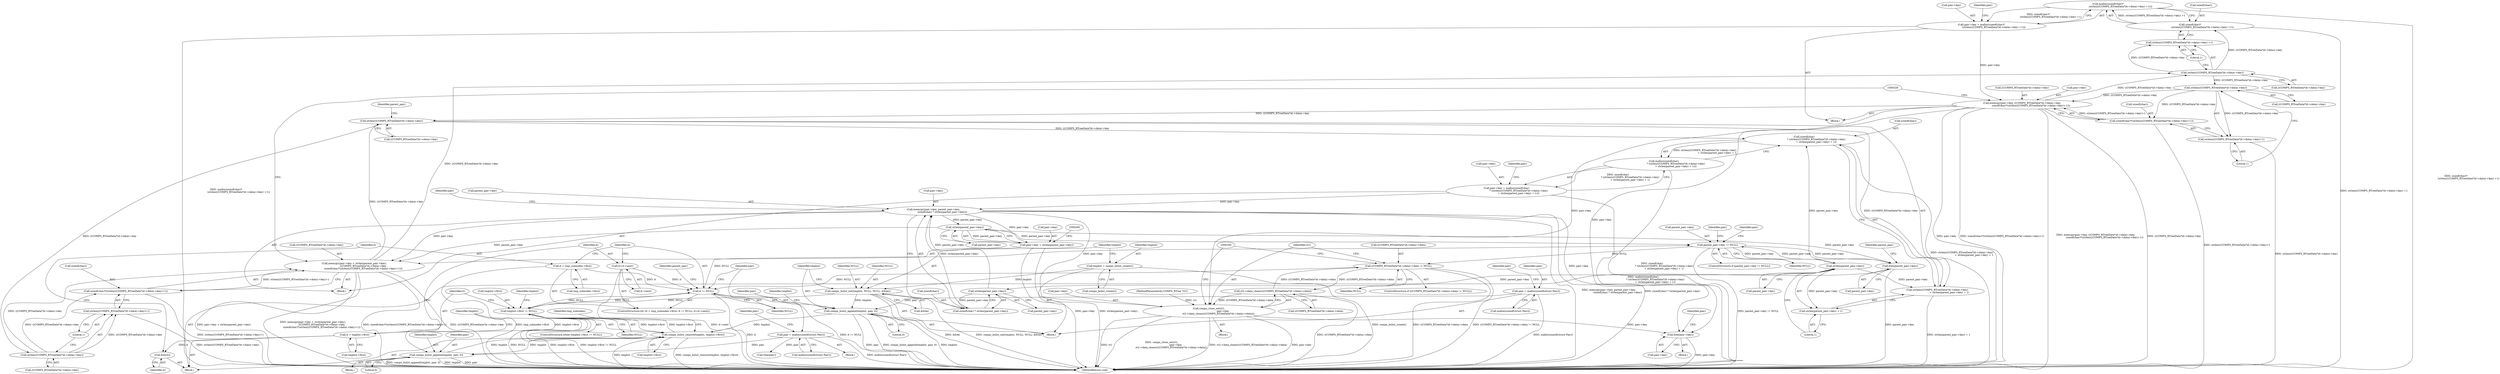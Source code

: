 digraph "0_libcomps_e3a5d056633677959ad924a51758876d415e7046_2@API" {
"1000284" [label="(Call,malloc(sizeof(char)*\n                                (strlen(((COMPS_RTreeData*)it->data)->key) +1)))"];
"1000285" [label="(Call,sizeof(char)*\n                                (strlen(((COMPS_RTreeData*)it->data)->key) +1))"];
"1000289" [label="(Call,strlen(((COMPS_RTreeData*)it->data)->key))"];
"1000249" [label="(Call,memcpy(pair->key + strlen(parent_pair->key),\n                       ((COMPS_RTreeData*)it->data)->key,\n                       sizeof(char)*(strlen(((COMPS_RTreeData*)it->data)->key)+1)))"];
"1000235" [label="(Call,memcpy(pair->key, parent_pair->key,\n                       sizeof(char) * strlen(parent_pair->key)))"];
"1000212" [label="(Call,pair->key = malloc(sizeof(char)\n                               * (strlen(((COMPS_RTreeData*)it->data)->key)\n                               + strlen(parent_pair->key) + 1)))"];
"1000216" [label="(Call,malloc(sizeof(char)\n                               * (strlen(((COMPS_RTreeData*)it->data)->key)\n                               + strlen(parent_pair->key) + 1)))"];
"1000217" [label="(Call,sizeof(char)\n                               * (strlen(((COMPS_RTreeData*)it->data)->key)\n                               + strlen(parent_pair->key) + 1))"];
"1000221" [label="(Call,strlen(((COMPS_RTreeData*)it->data)->key))"];
"1000298" [label="(Call,memcpy(pair->key, ((COMPS_RTreeData*)it->data)->key,\n                       sizeof(char)*(strlen(((COMPS_RTreeData*)it->data)->key)+1)))"];
"1000280" [label="(Call,pair->key = malloc(sizeof(char)*\n                                (strlen(((COMPS_RTreeData*)it->data)->key) +1)))"];
"1000284" [label="(Call,malloc(sizeof(char)*\n                                (strlen(((COMPS_RTreeData*)it->data)->key) +1)))"];
"1000313" [label="(Call,strlen(((COMPS_RTreeData*)it->data)->key))"];
"1000309" [label="(Call,sizeof(char)*(strlen(((COMPS_RTreeData*)it->data)->key)+1))"];
"1000230" [label="(Call,strlen(parent_pair->key))"];
"1000206" [label="(Call,parent_pair->key != NULL)"];
"1000369" [label="(Call,free(parent_pair->key))"];
"1000254" [label="(Call,strlen(parent_pair->key))"];
"1000180" [label="(Call,it != NULL)"];
"1000183" [label="(Call,it=it->next)"];
"1000175" [label="(Call,it = tmp_subnodes->first)"];
"1000323" [label="(Call,((COMPS_RTreeData*)it->data)->data != NULL)"];
"1000338" [label="(Call,rt2->data_cloner(((COMPS_RTreeData*)it->data)->data))"];
"1000140" [label="(Call,tmplist->first != NULL)"];
"1000151" [label="(Call,comps_hslist_remove(tmplist, tmplist->first))"];
"1000357" [label="(Call,comps_hslist_append(tmplist, pair, 0))"];
"1000189" [label="(Call,pair = malloc(sizeof(struct Pair)))"];
"1000135" [label="(Call,comps_hslist_append(tmplist, pair, 0))"];
"1000129" [label="(Call,comps_hslist_init(tmplist, NULL, NULL, &free))"];
"1000126" [label="(Call,tmplist = comps_hslist_create())"];
"1000109" [label="(Call,pair = malloc(sizeof(struct Pair)))"];
"1000245" [label="(Call,strlen(parent_pair->key))"];
"1000242" [label="(Call,sizeof(char) * strlen(parent_pair->key))"];
"1000269" [label="(Call,strlen(((COMPS_RTreeData*)it->data)->key))"];
"1000265" [label="(Call,sizeof(char)*(strlen(((COMPS_RTreeData*)it->data)->key)+1))"];
"1000288" [label="(Call,strlen(((COMPS_RTreeData*)it->data)->key) +1)"];
"1000312" [label="(Call,strlen(((COMPS_RTreeData*)it->data)->key)+1)"];
"1000250" [label="(Call,pair->key + strlen(parent_pair->key))"];
"1000220" [label="(Call,strlen(((COMPS_RTreeData*)it->data)->key)\n                               + strlen(parent_pair->key) + 1)"];
"1000229" [label="(Call,strlen(parent_pair->key) + 1)"];
"1000146" [label="(Call,it = tmplist->first)"];
"1000172" [label="(Call,free(it))"];
"1000333" [label="(Call,comps_rtree_set(rt1,\n                                    pair->key,\n                        rt2->data_cloner(((COMPS_RTreeData*)it->data)->data)))"];
"1000363" [label="(Call,free(pair->key))"];
"1000268" [label="(Call,strlen(((COMPS_RTreeData*)it->data)->key)+1)"];
"1000104" [label="(Block,)"];
"1000110" [label="(Identifier,pair)"];
"1000364" [label="(Call,pair->key)"];
"1000172" [label="(Call,free(it))"];
"1000281" [label="(Call,pair->key)"];
"1000132" [label="(Identifier,NULL)"];
"1000234" [label="(Literal,1)"];
"1000130" [label="(Identifier,tmplist)"];
"1000270" [label="(Call,((COMPS_RTreeData*)it->data)->key)"];
"1000268" [label="(Call,strlen(((COMPS_RTreeData*)it->data)->key)+1)"];
"1000180" [label="(Call,it != NULL)"];
"1000251" [label="(Call,pair->key)"];
"1000196" [label="(Identifier,pair)"];
"1000314" [label="(Call,((COMPS_RTreeData*)it->data)->key)"];
"1000242" [label="(Call,sizeof(char) * strlen(parent_pair->key))"];
"1000116" [label="(Identifier,pair)"];
"1000175" [label="(Call,it = tmp_subnodes->first)"];
"1000334" [label="(Identifier,rt1)"];
"1000378" [label="(MethodReturn,void)"];
"1000176" [label="(Identifier,it)"];
"1000131" [label="(Identifier,NULL)"];
"1000137" [label="(Identifier,pair)"];
"1000280" [label="(Call,pair->key = malloc(sizeof(char)*\n                                (strlen(((COMPS_RTreeData*)it->data)->key) +1)))"];
"1000212" [label="(Call,pair->key = malloc(sizeof(char)\n                               * (strlen(((COMPS_RTreeData*)it->data)->key)\n                               + strlen(parent_pair->key) + 1)))"];
"1000188" [label="(Block,)"];
"1000181" [label="(Identifier,it)"];
"1000321" [label="(Literal,1)"];
"1000285" [label="(Call,sizeof(char)*\n                                (strlen(((COMPS_RTreeData*)it->data)->key) +1))"];
"1000377" [label="(Identifier,tmplist)"];
"1000182" [label="(Identifier,NULL)"];
"1000152" [label="(Identifier,tmplist)"];
"1000246" [label="(Call,parent_pair->key)"];
"1000368" [label="(Identifier,pair)"];
"1000243" [label="(Call,sizeof(char))"];
"1000367" [label="(Call,free(pair))"];
"1000309" [label="(Call,sizeof(char)*(strlen(((COMPS_RTreeData*)it->data)->key)+1))"];
"1000331" [label="(Identifier,NULL)"];
"1000207" [label="(Call,parent_pair->key)"];
"1000222" [label="(Call,((COMPS_RTreeData*)it->data)->key)"];
"1000279" [label="(Block,)"];
"1000362" [label="(Block,)"];
"1000289" [label="(Call,strlen(((COMPS_RTreeData*)it->data)->key))"];
"1000126" [label="(Call,tmplist = comps_hslist_create())"];
"1000151" [label="(Call,comps_hslist_remove(tmplist, tmplist->first))"];
"1000313" [label="(Call,strlen(((COMPS_RTreeData*)it->data)->key))"];
"1000216" [label="(Call,malloc(sizeof(char)\n                               * (strlen(((COMPS_RTreeData*)it->data)->key)\n                               + strlen(parent_pair->key) + 1)))"];
"1000360" [label="(Literal,0)"];
"1000147" [label="(Identifier,it)"];
"1000148" [label="(Call,tmplist->first)"];
"1000239" [label="(Call,parent_pair->key)"];
"1000145" [label="(Block,)"];
"1000177" [label="(Call,tmp_subnodes->first)"];
"1000359" [label="(Identifier,pair)"];
"1000146" [label="(Call,it = tmplist->first)"];
"1000357" [label="(Call,comps_hslist_append(tmplist, pair, 0))"];
"1000220" [label="(Call,strlen(((COMPS_RTreeData*)it->data)->key)\n                               + strlen(parent_pair->key) + 1)"];
"1000356" [label="(Block,)"];
"1000286" [label="(Call,sizeof(char))"];
"1000111" [label="(Call,malloc(sizeof(struct Pair)))"];
"1000269" [label="(Call,strlen(((COMPS_RTreeData*)it->data)->key))"];
"1000133" [label="(Call,&free)"];
"1000312" [label="(Call,strlen(((COMPS_RTreeData*)it->data)->key)+1)"];
"1000370" [label="(Call,parent_pair->key)"];
"1000139" [label="(ControlStructure,while (tmplist->first != NULL))"];
"1000338" [label="(Call,rt2->data_cloner(((COMPS_RTreeData*)it->data)->data))"];
"1000374" [label="(Identifier,parent_pair)"];
"1000250" [label="(Call,pair->key + strlen(parent_pair->key))"];
"1000297" [label="(Literal,1)"];
"1000191" [label="(Call,malloc(sizeof(struct Pair)))"];
"1000332" [label="(Block,)"];
"1000333" [label="(Call,comps_rtree_set(rt1,\n                                    pair->key,\n                        rt2->data_cloner(((COMPS_RTreeData*)it->data)->data)))"];
"1000206" [label="(Call,parent_pair->key != NULL)"];
"1000153" [label="(Call,tmplist->first)"];
"1000236" [label="(Call,pair->key)"];
"1000230" [label="(Call,strlen(parent_pair->key))"];
"1000277" [label="(Literal,1)"];
"1000282" [label="(Identifier,pair)"];
"1000363" [label="(Call,free(pair->key))"];
"1000232" [label="(Identifier,parent_pair)"];
"1000335" [label="(Call,pair->key)"];
"1000218" [label="(Call,sizeof(char))"];
"1000358" [label="(Identifier,tmplist)"];
"1000221" [label="(Call,strlen(((COMPS_RTreeData*)it->data)->key))"];
"1000140" [label="(Call,tmplist->first != NULL)"];
"1000245" [label="(Call,strlen(parent_pair->key))"];
"1000324" [label="(Call,((COMPS_RTreeData*)it->data)->data)"];
"1000266" [label="(Call,sizeof(char))"];
"1000235" [label="(Call,memcpy(pair->key, parent_pair->key,\n                       sizeof(char) * strlen(parent_pair->key)))"];
"1000371" [label="(Identifier,parent_pair)"];
"1000129" [label="(Call,comps_hslist_init(tmplist, NULL, NULL, &free))"];
"1000135" [label="(Call,comps_hslist_append(tmplist, pair, 0))"];
"1000214" [label="(Identifier,pair)"];
"1000136" [label="(Identifier,tmplist)"];
"1000369" [label="(Call,free(parent_pair->key))"];
"1000249" [label="(Call,memcpy(pair->key + strlen(parent_pair->key),\n                       ((COMPS_RTreeData*)it->data)->key,\n                       sizeof(char)*(strlen(((COMPS_RTreeData*)it->data)->key)+1)))"];
"1000144" [label="(Identifier,NULL)"];
"1000184" [label="(Identifier,it)"];
"1000229" [label="(Call,strlen(parent_pair->key) + 1)"];
"1000300" [label="(Identifier,pair)"];
"1000339" [label="(Call,((COMPS_RTreeData*)it->data)->data)"];
"1000128" [label="(Call,comps_hslist_create())"];
"1000190" [label="(Identifier,pair)"];
"1000258" [label="(Call,((COMPS_RTreeData*)it->data)->key)"];
"1000138" [label="(Literal,0)"];
"1000322" [label="(ControlStructure,if (((COMPS_RTreeData*)it->data)->data != NULL))"];
"1000185" [label="(Call,it->next)"];
"1000157" [label="(Identifier,tmp_subnodes)"];
"1000211" [label="(Block,)"];
"1000183" [label="(Call,it=it->next)"];
"1000290" [label="(Call,((COMPS_RTreeData*)it->data)->key)"];
"1000255" [label="(Call,parent_pair->key)"];
"1000231" [label="(Call,parent_pair->key)"];
"1000299" [label="(Call,pair->key)"];
"1000298" [label="(Call,memcpy(pair->key, ((COMPS_RTreeData*)it->data)->key,\n                       sizeof(char)*(strlen(((COMPS_RTreeData*)it->data)->key)+1)))"];
"1000265" [label="(Call,sizeof(char)*(strlen(((COMPS_RTreeData*)it->data)->key)+1))"];
"1000310" [label="(Call,sizeof(char))"];
"1000205" [label="(ControlStructure,if (parent_pair->key != NULL))"];
"1000323" [label="(Call,((COMPS_RTreeData*)it->data)->data != NULL)"];
"1000284" [label="(Call,malloc(sizeof(char)*\n                                (strlen(((COMPS_RTreeData*)it->data)->key) +1)))"];
"1000102" [label="(MethodParameterIn,COMPS_RTree *rt1)"];
"1000174" [label="(ControlStructure,for (it = tmp_subnodes->first; it != NULL; it=it->next))"];
"1000210" [label="(Identifier,NULL)"];
"1000237" [label="(Identifier,pair)"];
"1000142" [label="(Identifier,tmplist)"];
"1000213" [label="(Call,pair->key)"];
"1000217" [label="(Call,sizeof(char)\n                               * (strlen(((COMPS_RTreeData*)it->data)->key)\n                               + strlen(parent_pair->key) + 1))"];
"1000252" [label="(Identifier,pair)"];
"1000109" [label="(Call,pair = malloc(sizeof(struct Pair)))"];
"1000127" [label="(Identifier,tmplist)"];
"1000302" [label="(Call,((COMPS_RTreeData*)it->data)->key)"];
"1000141" [label="(Call,tmplist->first)"];
"1000254" [label="(Call,strlen(parent_pair->key))"];
"1000189" [label="(Call,pair = malloc(sizeof(struct Pair)))"];
"1000173" [label="(Identifier,it)"];
"1000288" [label="(Call,strlen(((COMPS_RTreeData*)it->data)->key) +1)"];
"1000284" -> "1000280"  [label="AST: "];
"1000284" -> "1000285"  [label="CFG: "];
"1000285" -> "1000284"  [label="AST: "];
"1000280" -> "1000284"  [label="CFG: "];
"1000284" -> "1000378"  [label="DDG: sizeof(char)*\n                                (strlen(((COMPS_RTreeData*)it->data)->key) +1)"];
"1000284" -> "1000280"  [label="DDG: sizeof(char)*\n                                (strlen(((COMPS_RTreeData*)it->data)->key) +1)"];
"1000285" -> "1000284"  [label="DDG: strlen(((COMPS_RTreeData*)it->data)->key) +1"];
"1000285" -> "1000288"  [label="CFG: "];
"1000286" -> "1000285"  [label="AST: "];
"1000288" -> "1000285"  [label="AST: "];
"1000285" -> "1000378"  [label="DDG: strlen(((COMPS_RTreeData*)it->data)->key) +1"];
"1000289" -> "1000285"  [label="DDG: ((COMPS_RTreeData*)it->data)->key"];
"1000289" -> "1000288"  [label="AST: "];
"1000289" -> "1000290"  [label="CFG: "];
"1000290" -> "1000289"  [label="AST: "];
"1000297" -> "1000289"  [label="CFG: "];
"1000289" -> "1000288"  [label="DDG: ((COMPS_RTreeData*)it->data)->key"];
"1000249" -> "1000289"  [label="DDG: ((COMPS_RTreeData*)it->data)->key"];
"1000298" -> "1000289"  [label="DDG: ((COMPS_RTreeData*)it->data)->key"];
"1000289" -> "1000313"  [label="DDG: ((COMPS_RTreeData*)it->data)->key"];
"1000249" -> "1000211"  [label="AST: "];
"1000249" -> "1000265"  [label="CFG: "];
"1000250" -> "1000249"  [label="AST: "];
"1000258" -> "1000249"  [label="AST: "];
"1000265" -> "1000249"  [label="AST: "];
"1000326" -> "1000249"  [label="CFG: "];
"1000249" -> "1000378"  [label="DDG: sizeof(char)*(strlen(((COMPS_RTreeData*)it->data)->key)+1)"];
"1000249" -> "1000378"  [label="DDG: ((COMPS_RTreeData*)it->data)->key"];
"1000249" -> "1000378"  [label="DDG: pair->key + strlen(parent_pair->key)"];
"1000249" -> "1000378"  [label="DDG: memcpy(pair->key + strlen(parent_pair->key),\n                       ((COMPS_RTreeData*)it->data)->key,\n                       sizeof(char)*(strlen(((COMPS_RTreeData*)it->data)->key)+1))"];
"1000249" -> "1000221"  [label="DDG: ((COMPS_RTreeData*)it->data)->key"];
"1000235" -> "1000249"  [label="DDG: pair->key"];
"1000254" -> "1000249"  [label="DDG: parent_pair->key"];
"1000269" -> "1000249"  [label="DDG: ((COMPS_RTreeData*)it->data)->key"];
"1000265" -> "1000249"  [label="DDG: strlen(((COMPS_RTreeData*)it->data)->key)+1"];
"1000235" -> "1000211"  [label="AST: "];
"1000235" -> "1000242"  [label="CFG: "];
"1000236" -> "1000235"  [label="AST: "];
"1000239" -> "1000235"  [label="AST: "];
"1000242" -> "1000235"  [label="AST: "];
"1000252" -> "1000235"  [label="CFG: "];
"1000235" -> "1000378"  [label="DDG: memcpy(pair->key, parent_pair->key,\n                       sizeof(char) * strlen(parent_pair->key))"];
"1000235" -> "1000378"  [label="DDG: sizeof(char) * strlen(parent_pair->key)"];
"1000212" -> "1000235"  [label="DDG: pair->key"];
"1000245" -> "1000235"  [label="DDG: parent_pair->key"];
"1000242" -> "1000235"  [label="DDG: strlen(parent_pair->key)"];
"1000235" -> "1000250"  [label="DDG: pair->key"];
"1000235" -> "1000254"  [label="DDG: parent_pair->key"];
"1000235" -> "1000333"  [label="DDG: pair->key"];
"1000235" -> "1000363"  [label="DDG: pair->key"];
"1000212" -> "1000211"  [label="AST: "];
"1000212" -> "1000216"  [label="CFG: "];
"1000213" -> "1000212"  [label="AST: "];
"1000216" -> "1000212"  [label="AST: "];
"1000237" -> "1000212"  [label="CFG: "];
"1000212" -> "1000378"  [label="DDG: malloc(sizeof(char)\n                               * (strlen(((COMPS_RTreeData*)it->data)->key)\n                               + strlen(parent_pair->key) + 1))"];
"1000216" -> "1000212"  [label="DDG: sizeof(char)\n                               * (strlen(((COMPS_RTreeData*)it->data)->key)\n                               + strlen(parent_pair->key) + 1)"];
"1000216" -> "1000217"  [label="CFG: "];
"1000217" -> "1000216"  [label="AST: "];
"1000216" -> "1000378"  [label="DDG: sizeof(char)\n                               * (strlen(((COMPS_RTreeData*)it->data)->key)\n                               + strlen(parent_pair->key) + 1)"];
"1000217" -> "1000216"  [label="DDG: strlen(((COMPS_RTreeData*)it->data)->key)\n                               + strlen(parent_pair->key) + 1"];
"1000217" -> "1000220"  [label="CFG: "];
"1000218" -> "1000217"  [label="AST: "];
"1000220" -> "1000217"  [label="AST: "];
"1000217" -> "1000378"  [label="DDG: strlen(((COMPS_RTreeData*)it->data)->key)\n                               + strlen(parent_pair->key) + 1"];
"1000221" -> "1000217"  [label="DDG: ((COMPS_RTreeData*)it->data)->key"];
"1000230" -> "1000217"  [label="DDG: parent_pair->key"];
"1000221" -> "1000220"  [label="AST: "];
"1000221" -> "1000222"  [label="CFG: "];
"1000222" -> "1000221"  [label="AST: "];
"1000232" -> "1000221"  [label="CFG: "];
"1000221" -> "1000220"  [label="DDG: ((COMPS_RTreeData*)it->data)->key"];
"1000298" -> "1000221"  [label="DDG: ((COMPS_RTreeData*)it->data)->key"];
"1000221" -> "1000269"  [label="DDG: ((COMPS_RTreeData*)it->data)->key"];
"1000298" -> "1000279"  [label="AST: "];
"1000298" -> "1000309"  [label="CFG: "];
"1000299" -> "1000298"  [label="AST: "];
"1000302" -> "1000298"  [label="AST: "];
"1000309" -> "1000298"  [label="AST: "];
"1000326" -> "1000298"  [label="CFG: "];
"1000298" -> "1000378"  [label="DDG: pair->key"];
"1000298" -> "1000378"  [label="DDG: sizeof(char)*(strlen(((COMPS_RTreeData*)it->data)->key)+1)"];
"1000298" -> "1000378"  [label="DDG: memcpy(pair->key, ((COMPS_RTreeData*)it->data)->key,\n                       sizeof(char)*(strlen(((COMPS_RTreeData*)it->data)->key)+1))"];
"1000298" -> "1000378"  [label="DDG: ((COMPS_RTreeData*)it->data)->key"];
"1000280" -> "1000298"  [label="DDG: pair->key"];
"1000313" -> "1000298"  [label="DDG: ((COMPS_RTreeData*)it->data)->key"];
"1000309" -> "1000298"  [label="DDG: strlen(((COMPS_RTreeData*)it->data)->key)+1"];
"1000298" -> "1000333"  [label="DDG: pair->key"];
"1000298" -> "1000363"  [label="DDG: pair->key"];
"1000280" -> "1000279"  [label="AST: "];
"1000281" -> "1000280"  [label="AST: "];
"1000300" -> "1000280"  [label="CFG: "];
"1000280" -> "1000378"  [label="DDG: malloc(sizeof(char)*\n                                (strlen(((COMPS_RTreeData*)it->data)->key) +1))"];
"1000313" -> "1000312"  [label="AST: "];
"1000313" -> "1000314"  [label="CFG: "];
"1000314" -> "1000313"  [label="AST: "];
"1000321" -> "1000313"  [label="CFG: "];
"1000313" -> "1000309"  [label="DDG: ((COMPS_RTreeData*)it->data)->key"];
"1000313" -> "1000312"  [label="DDG: ((COMPS_RTreeData*)it->data)->key"];
"1000309" -> "1000312"  [label="CFG: "];
"1000310" -> "1000309"  [label="AST: "];
"1000312" -> "1000309"  [label="AST: "];
"1000309" -> "1000378"  [label="DDG: strlen(((COMPS_RTreeData*)it->data)->key)+1"];
"1000230" -> "1000229"  [label="AST: "];
"1000230" -> "1000231"  [label="CFG: "];
"1000231" -> "1000230"  [label="AST: "];
"1000234" -> "1000230"  [label="CFG: "];
"1000230" -> "1000220"  [label="DDG: parent_pair->key"];
"1000230" -> "1000229"  [label="DDG: parent_pair->key"];
"1000206" -> "1000230"  [label="DDG: parent_pair->key"];
"1000230" -> "1000245"  [label="DDG: parent_pair->key"];
"1000206" -> "1000205"  [label="AST: "];
"1000206" -> "1000210"  [label="CFG: "];
"1000207" -> "1000206"  [label="AST: "];
"1000210" -> "1000206"  [label="AST: "];
"1000214" -> "1000206"  [label="CFG: "];
"1000282" -> "1000206"  [label="CFG: "];
"1000206" -> "1000378"  [label="DDG: parent_pair->key != NULL"];
"1000369" -> "1000206"  [label="DDG: parent_pair->key"];
"1000254" -> "1000206"  [label="DDG: parent_pair->key"];
"1000180" -> "1000206"  [label="DDG: NULL"];
"1000206" -> "1000323"  [label="DDG: NULL"];
"1000206" -> "1000369"  [label="DDG: parent_pair->key"];
"1000369" -> "1000145"  [label="AST: "];
"1000369" -> "1000370"  [label="CFG: "];
"1000370" -> "1000369"  [label="AST: "];
"1000374" -> "1000369"  [label="CFG: "];
"1000369" -> "1000378"  [label="DDG: parent_pair->key"];
"1000254" -> "1000369"  [label="DDG: parent_pair->key"];
"1000254" -> "1000250"  [label="AST: "];
"1000254" -> "1000255"  [label="CFG: "];
"1000255" -> "1000254"  [label="AST: "];
"1000250" -> "1000254"  [label="CFG: "];
"1000254" -> "1000250"  [label="DDG: parent_pair->key"];
"1000180" -> "1000174"  [label="AST: "];
"1000180" -> "1000182"  [label="CFG: "];
"1000181" -> "1000180"  [label="AST: "];
"1000182" -> "1000180"  [label="AST: "];
"1000190" -> "1000180"  [label="CFG: "];
"1000371" -> "1000180"  [label="CFG: "];
"1000180" -> "1000378"  [label="DDG: it"];
"1000180" -> "1000378"  [label="DDG: it != NULL"];
"1000180" -> "1000140"  [label="DDG: NULL"];
"1000183" -> "1000180"  [label="DDG: it"];
"1000175" -> "1000180"  [label="DDG: it"];
"1000323" -> "1000180"  [label="DDG: NULL"];
"1000140" -> "1000180"  [label="DDG: NULL"];
"1000183" -> "1000174"  [label="AST: "];
"1000183" -> "1000185"  [label="CFG: "];
"1000184" -> "1000183"  [label="AST: "];
"1000185" -> "1000183"  [label="AST: "];
"1000181" -> "1000183"  [label="CFG: "];
"1000183" -> "1000378"  [label="DDG: it->next"];
"1000175" -> "1000174"  [label="AST: "];
"1000175" -> "1000177"  [label="CFG: "];
"1000176" -> "1000175"  [label="AST: "];
"1000177" -> "1000175"  [label="AST: "];
"1000181" -> "1000175"  [label="CFG: "];
"1000175" -> "1000378"  [label="DDG: tmp_subnodes->first"];
"1000323" -> "1000322"  [label="AST: "];
"1000323" -> "1000331"  [label="CFG: "];
"1000324" -> "1000323"  [label="AST: "];
"1000331" -> "1000323"  [label="AST: "];
"1000334" -> "1000323"  [label="CFG: "];
"1000350" -> "1000323"  [label="CFG: "];
"1000323" -> "1000378"  [label="DDG: ((COMPS_RTreeData*)it->data)->data"];
"1000323" -> "1000378"  [label="DDG: ((COMPS_RTreeData*)it->data)->data != NULL"];
"1000338" -> "1000323"  [label="DDG: ((COMPS_RTreeData*)it->data)->data"];
"1000323" -> "1000338"  [label="DDG: ((COMPS_RTreeData*)it->data)->data"];
"1000338" -> "1000333"  [label="AST: "];
"1000338" -> "1000339"  [label="CFG: "];
"1000339" -> "1000338"  [label="AST: "];
"1000333" -> "1000338"  [label="CFG: "];
"1000338" -> "1000378"  [label="DDG: ((COMPS_RTreeData*)it->data)->data"];
"1000338" -> "1000333"  [label="DDG: ((COMPS_RTreeData*)it->data)->data"];
"1000140" -> "1000139"  [label="AST: "];
"1000140" -> "1000144"  [label="CFG: "];
"1000141" -> "1000140"  [label="AST: "];
"1000144" -> "1000140"  [label="AST: "];
"1000147" -> "1000140"  [label="CFG: "];
"1000377" -> "1000140"  [label="CFG: "];
"1000140" -> "1000378"  [label="DDG: tmplist->first"];
"1000140" -> "1000378"  [label="DDG: tmplist->first != NULL"];
"1000140" -> "1000378"  [label="DDG: NULL"];
"1000151" -> "1000140"  [label="DDG: tmplist->first"];
"1000129" -> "1000140"  [label="DDG: NULL"];
"1000140" -> "1000146"  [label="DDG: tmplist->first"];
"1000140" -> "1000151"  [label="DDG: tmplist->first"];
"1000151" -> "1000145"  [label="AST: "];
"1000151" -> "1000153"  [label="CFG: "];
"1000152" -> "1000151"  [label="AST: "];
"1000153" -> "1000151"  [label="AST: "];
"1000157" -> "1000151"  [label="CFG: "];
"1000151" -> "1000378"  [label="DDG: comps_hslist_remove(tmplist, tmplist->first)"];
"1000151" -> "1000378"  [label="DDG: tmplist"];
"1000357" -> "1000151"  [label="DDG: tmplist"];
"1000135" -> "1000151"  [label="DDG: tmplist"];
"1000151" -> "1000357"  [label="DDG: tmplist"];
"1000357" -> "1000356"  [label="AST: "];
"1000357" -> "1000360"  [label="CFG: "];
"1000358" -> "1000357"  [label="AST: "];
"1000359" -> "1000357"  [label="AST: "];
"1000360" -> "1000357"  [label="AST: "];
"1000184" -> "1000357"  [label="CFG: "];
"1000357" -> "1000378"  [label="DDG: comps_hslist_append(tmplist, pair, 0)"];
"1000357" -> "1000378"  [label="DDG: tmplist"];
"1000357" -> "1000378"  [label="DDG: pair"];
"1000189" -> "1000357"  [label="DDG: pair"];
"1000189" -> "1000188"  [label="AST: "];
"1000189" -> "1000191"  [label="CFG: "];
"1000190" -> "1000189"  [label="AST: "];
"1000191" -> "1000189"  [label="AST: "];
"1000196" -> "1000189"  [label="CFG: "];
"1000189" -> "1000378"  [label="DDG: malloc(sizeof(struct Pair))"];
"1000189" -> "1000367"  [label="DDG: pair"];
"1000135" -> "1000104"  [label="AST: "];
"1000135" -> "1000138"  [label="CFG: "];
"1000136" -> "1000135"  [label="AST: "];
"1000137" -> "1000135"  [label="AST: "];
"1000138" -> "1000135"  [label="AST: "];
"1000142" -> "1000135"  [label="CFG: "];
"1000135" -> "1000378"  [label="DDG: comps_hslist_append(tmplist, pair, 0)"];
"1000135" -> "1000378"  [label="DDG: tmplist"];
"1000135" -> "1000378"  [label="DDG: pair"];
"1000129" -> "1000135"  [label="DDG: tmplist"];
"1000109" -> "1000135"  [label="DDG: pair"];
"1000129" -> "1000104"  [label="AST: "];
"1000129" -> "1000133"  [label="CFG: "];
"1000130" -> "1000129"  [label="AST: "];
"1000131" -> "1000129"  [label="AST: "];
"1000132" -> "1000129"  [label="AST: "];
"1000133" -> "1000129"  [label="AST: "];
"1000136" -> "1000129"  [label="CFG: "];
"1000129" -> "1000378"  [label="DDG: comps_hslist_init(tmplist, NULL, NULL, &free)"];
"1000129" -> "1000378"  [label="DDG: &free"];
"1000126" -> "1000129"  [label="DDG: tmplist"];
"1000126" -> "1000104"  [label="AST: "];
"1000126" -> "1000128"  [label="CFG: "];
"1000127" -> "1000126"  [label="AST: "];
"1000128" -> "1000126"  [label="AST: "];
"1000130" -> "1000126"  [label="CFG: "];
"1000126" -> "1000378"  [label="DDG: comps_hslist_create()"];
"1000109" -> "1000104"  [label="AST: "];
"1000109" -> "1000111"  [label="CFG: "];
"1000110" -> "1000109"  [label="AST: "];
"1000111" -> "1000109"  [label="AST: "];
"1000116" -> "1000109"  [label="CFG: "];
"1000109" -> "1000378"  [label="DDG: malloc(sizeof(struct Pair))"];
"1000245" -> "1000242"  [label="AST: "];
"1000245" -> "1000246"  [label="CFG: "];
"1000246" -> "1000245"  [label="AST: "];
"1000242" -> "1000245"  [label="CFG: "];
"1000245" -> "1000242"  [label="DDG: parent_pair->key"];
"1000243" -> "1000242"  [label="AST: "];
"1000269" -> "1000268"  [label="AST: "];
"1000269" -> "1000270"  [label="CFG: "];
"1000270" -> "1000269"  [label="AST: "];
"1000277" -> "1000269"  [label="CFG: "];
"1000269" -> "1000265"  [label="DDG: ((COMPS_RTreeData*)it->data)->key"];
"1000269" -> "1000268"  [label="DDG: ((COMPS_RTreeData*)it->data)->key"];
"1000265" -> "1000268"  [label="CFG: "];
"1000266" -> "1000265"  [label="AST: "];
"1000268" -> "1000265"  [label="AST: "];
"1000265" -> "1000378"  [label="DDG: strlen(((COMPS_RTreeData*)it->data)->key)+1"];
"1000288" -> "1000297"  [label="CFG: "];
"1000297" -> "1000288"  [label="AST: "];
"1000312" -> "1000321"  [label="CFG: "];
"1000321" -> "1000312"  [label="AST: "];
"1000312" -> "1000378"  [label="DDG: strlen(((COMPS_RTreeData*)it->data)->key)"];
"1000251" -> "1000250"  [label="AST: "];
"1000260" -> "1000250"  [label="CFG: "];
"1000250" -> "1000378"  [label="DDG: pair->key"];
"1000250" -> "1000378"  [label="DDG: strlen(parent_pair->key)"];
"1000220" -> "1000229"  [label="CFG: "];
"1000229" -> "1000220"  [label="AST: "];
"1000220" -> "1000378"  [label="DDG: strlen(parent_pair->key) + 1"];
"1000229" -> "1000234"  [label="CFG: "];
"1000234" -> "1000229"  [label="AST: "];
"1000146" -> "1000145"  [label="AST: "];
"1000146" -> "1000148"  [label="CFG: "];
"1000147" -> "1000146"  [label="AST: "];
"1000148" -> "1000146"  [label="AST: "];
"1000152" -> "1000146"  [label="CFG: "];
"1000146" -> "1000172"  [label="DDG: it"];
"1000172" -> "1000145"  [label="AST: "];
"1000172" -> "1000173"  [label="CFG: "];
"1000173" -> "1000172"  [label="AST: "];
"1000176" -> "1000172"  [label="CFG: "];
"1000333" -> "1000332"  [label="AST: "];
"1000334" -> "1000333"  [label="AST: "];
"1000335" -> "1000333"  [label="AST: "];
"1000350" -> "1000333"  [label="CFG: "];
"1000333" -> "1000378"  [label="DDG: rt1"];
"1000333" -> "1000378"  [label="DDG: comps_rtree_set(rt1,\n                                    pair->key,\n                        rt2->data_cloner(((COMPS_RTreeData*)it->data)->data))"];
"1000333" -> "1000378"  [label="DDG: rt2->data_cloner(((COMPS_RTreeData*)it->data)->data)"];
"1000333" -> "1000378"  [label="DDG: pair->key"];
"1000102" -> "1000333"  [label="DDG: rt1"];
"1000333" -> "1000363"  [label="DDG: pair->key"];
"1000363" -> "1000362"  [label="AST: "];
"1000363" -> "1000364"  [label="CFG: "];
"1000364" -> "1000363"  [label="AST: "];
"1000368" -> "1000363"  [label="CFG: "];
"1000363" -> "1000378"  [label="DDG: pair->key"];
"1000268" -> "1000277"  [label="CFG: "];
"1000277" -> "1000268"  [label="AST: "];
"1000268" -> "1000378"  [label="DDG: strlen(((COMPS_RTreeData*)it->data)->key)"];
}
